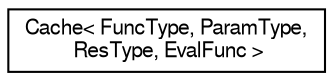 digraph "Graphical Class Hierarchy"
{
  edge [fontname="FreeSans",fontsize="10",labelfontname="FreeSans",labelfontsize="10"];
  node [fontname="FreeSans",fontsize="10",shape=record];
  rankdir="LR";
  Node1 [label="Cache\< FuncType, ParamType,\l ResType, EvalFunc \>",height=0.2,width=0.4,color="black", fillcolor="white", style="filled",URL="$classCache.html"];
}

